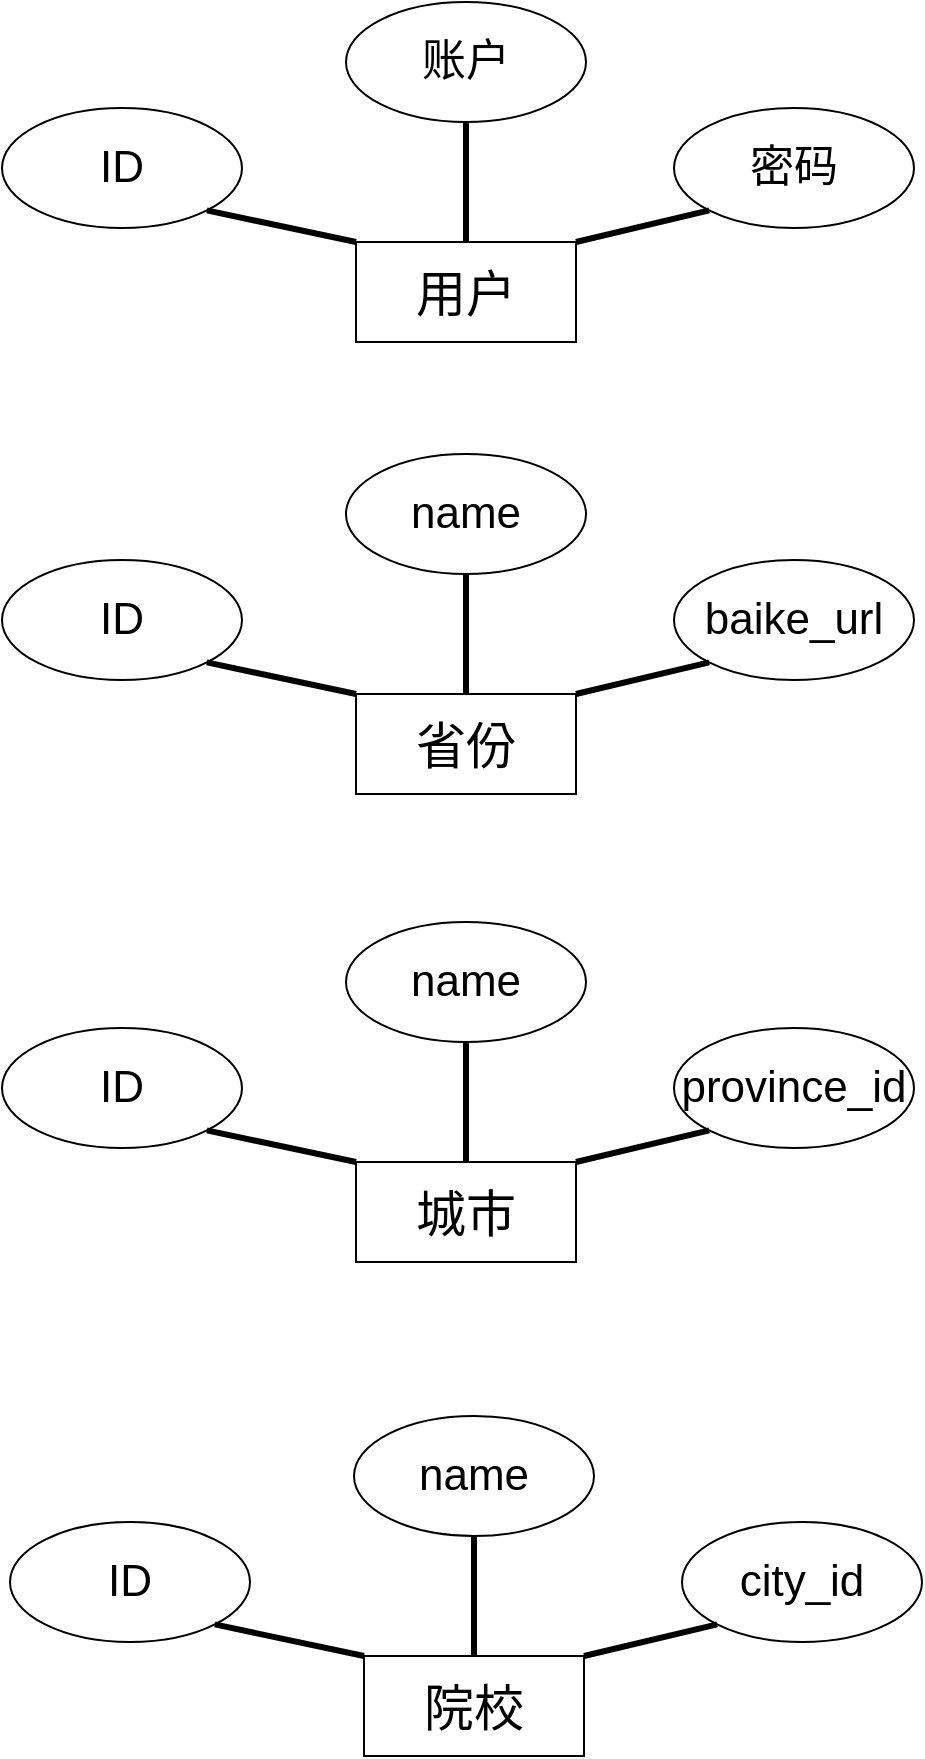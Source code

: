 <mxfile version="24.4.7" type="github">
  <diagram name="第 1 页" id="0qt4IzlYuPPbSQ8wgV9g">
    <mxGraphModel dx="1434" dy="756" grid="0" gridSize="10" guides="1" tooltips="1" connect="1" arrows="1" fold="1" page="1" pageScale="1" pageWidth="827" pageHeight="1169" math="0" shadow="0">
      <root>
        <mxCell id="0" />
        <mxCell id="1" parent="0" />
        <mxCell id="LAOuAQNDwB06aQGSl7v2-1" value="&lt;font style=&quot;font-size: 25px;&quot;&gt;用户&lt;/font&gt;" style="html=1;whiteSpace=wrap;" vertex="1" parent="1">
          <mxGeometry x="340" y="260" width="110" height="50" as="geometry" />
        </mxCell>
        <mxCell id="LAOuAQNDwB06aQGSl7v2-12" value="&lt;font style=&quot;font-size: 22px;&quot;&gt;账户&lt;/font&gt;" style="ellipse;whiteSpace=wrap;html=1;" vertex="1" parent="1">
          <mxGeometry x="335" y="140" width="120" height="60" as="geometry" />
        </mxCell>
        <mxCell id="LAOuAQNDwB06aQGSl7v2-13" value="&lt;font style=&quot;font-size: 22px;&quot;&gt;ID&lt;/font&gt;" style="ellipse;whiteSpace=wrap;html=1;" vertex="1" parent="1">
          <mxGeometry x="163" y="193" width="120" height="60" as="geometry" />
        </mxCell>
        <mxCell id="LAOuAQNDwB06aQGSl7v2-14" value="&lt;font style=&quot;font-size: 22px;&quot;&gt;密码&lt;/font&gt;" style="ellipse;whiteSpace=wrap;html=1;" vertex="1" parent="1">
          <mxGeometry x="499" y="193" width="120" height="60" as="geometry" />
        </mxCell>
        <mxCell id="LAOuAQNDwB06aQGSl7v2-15" value="" style="endArrow=none;html=1;rounded=0;entryX=1;entryY=1;entryDx=0;entryDy=0;exitX=0;exitY=0;exitDx=0;exitDy=0;strokeWidth=3;" edge="1" parent="1" source="LAOuAQNDwB06aQGSl7v2-1" target="LAOuAQNDwB06aQGSl7v2-13">
          <mxGeometry width="50" height="50" relative="1" as="geometry">
            <mxPoint x="339" y="282" as="sourcePoint" />
            <mxPoint x="437" y="350" as="targetPoint" />
          </mxGeometry>
        </mxCell>
        <mxCell id="LAOuAQNDwB06aQGSl7v2-16" value="" style="endArrow=none;html=1;rounded=0;entryX=0.5;entryY=1;entryDx=0;entryDy=0;exitX=0.5;exitY=0;exitDx=0;exitDy=0;strokeWidth=3;" edge="1" parent="1" source="LAOuAQNDwB06aQGSl7v2-1" target="LAOuAQNDwB06aQGSl7v2-12">
          <mxGeometry width="50" height="50" relative="1" as="geometry">
            <mxPoint x="387" y="400" as="sourcePoint" />
            <mxPoint x="437" y="350" as="targetPoint" />
          </mxGeometry>
        </mxCell>
        <mxCell id="LAOuAQNDwB06aQGSl7v2-17" value="" style="endArrow=none;html=1;rounded=0;entryX=0;entryY=1;entryDx=0;entryDy=0;exitX=1;exitY=0;exitDx=0;exitDy=0;strokeWidth=3;" edge="1" parent="1" source="LAOuAQNDwB06aQGSl7v2-1" target="LAOuAQNDwB06aQGSl7v2-14">
          <mxGeometry width="50" height="50" relative="1" as="geometry">
            <mxPoint x="387" y="400" as="sourcePoint" />
            <mxPoint x="437" y="350" as="targetPoint" />
          </mxGeometry>
        </mxCell>
        <mxCell id="LAOuAQNDwB06aQGSl7v2-18" value="&lt;span style=&quot;font-size: 25px;&quot;&gt;省份&lt;/span&gt;" style="html=1;whiteSpace=wrap;" vertex="1" parent="1">
          <mxGeometry x="340" y="486" width="110" height="50" as="geometry" />
        </mxCell>
        <mxCell id="LAOuAQNDwB06aQGSl7v2-19" value="&lt;font style=&quot;font-size: 22px;&quot;&gt;name&lt;/font&gt;" style="ellipse;whiteSpace=wrap;html=1;" vertex="1" parent="1">
          <mxGeometry x="335" y="366" width="120" height="60" as="geometry" />
        </mxCell>
        <mxCell id="LAOuAQNDwB06aQGSl7v2-20" value="&lt;font style=&quot;font-size: 22px;&quot;&gt;ID&lt;/font&gt;" style="ellipse;whiteSpace=wrap;html=1;" vertex="1" parent="1">
          <mxGeometry x="163" y="419" width="120" height="60" as="geometry" />
        </mxCell>
        <mxCell id="LAOuAQNDwB06aQGSl7v2-21" value="&lt;font style=&quot;font-size: 22px;&quot;&gt;baike_url&lt;/font&gt;" style="ellipse;whiteSpace=wrap;html=1;" vertex="1" parent="1">
          <mxGeometry x="499" y="419" width="120" height="60" as="geometry" />
        </mxCell>
        <mxCell id="LAOuAQNDwB06aQGSl7v2-22" value="" style="endArrow=none;html=1;rounded=0;entryX=1;entryY=1;entryDx=0;entryDy=0;exitX=0;exitY=0;exitDx=0;exitDy=0;strokeWidth=3;" edge="1" parent="1" source="LAOuAQNDwB06aQGSl7v2-18" target="LAOuAQNDwB06aQGSl7v2-20">
          <mxGeometry width="50" height="50" relative="1" as="geometry">
            <mxPoint x="339" y="508" as="sourcePoint" />
            <mxPoint x="437" y="576" as="targetPoint" />
          </mxGeometry>
        </mxCell>
        <mxCell id="LAOuAQNDwB06aQGSl7v2-23" value="" style="endArrow=none;html=1;rounded=0;entryX=0.5;entryY=1;entryDx=0;entryDy=0;exitX=0.5;exitY=0;exitDx=0;exitDy=0;strokeWidth=3;" edge="1" parent="1" source="LAOuAQNDwB06aQGSl7v2-18" target="LAOuAQNDwB06aQGSl7v2-19">
          <mxGeometry width="50" height="50" relative="1" as="geometry">
            <mxPoint x="387" y="626" as="sourcePoint" />
            <mxPoint x="437" y="576" as="targetPoint" />
          </mxGeometry>
        </mxCell>
        <mxCell id="LAOuAQNDwB06aQGSl7v2-24" value="" style="endArrow=none;html=1;rounded=0;entryX=0;entryY=1;entryDx=0;entryDy=0;exitX=1;exitY=0;exitDx=0;exitDy=0;strokeWidth=3;" edge="1" parent="1" source="LAOuAQNDwB06aQGSl7v2-18" target="LAOuAQNDwB06aQGSl7v2-21">
          <mxGeometry width="50" height="50" relative="1" as="geometry">
            <mxPoint x="387" y="626" as="sourcePoint" />
            <mxPoint x="437" y="576" as="targetPoint" />
          </mxGeometry>
        </mxCell>
        <mxCell id="LAOuAQNDwB06aQGSl7v2-25" value="&lt;font style=&quot;font-size: 25px;&quot;&gt;城市&lt;/font&gt;" style="html=1;whiteSpace=wrap;" vertex="1" parent="1">
          <mxGeometry x="340" y="720" width="110" height="50" as="geometry" />
        </mxCell>
        <mxCell id="LAOuAQNDwB06aQGSl7v2-26" value="&lt;font style=&quot;font-size: 22px;&quot;&gt;name&lt;/font&gt;" style="ellipse;whiteSpace=wrap;html=1;" vertex="1" parent="1">
          <mxGeometry x="335" y="600" width="120" height="60" as="geometry" />
        </mxCell>
        <mxCell id="LAOuAQNDwB06aQGSl7v2-27" value="&lt;font style=&quot;font-size: 22px;&quot;&gt;ID&lt;/font&gt;" style="ellipse;whiteSpace=wrap;html=1;" vertex="1" parent="1">
          <mxGeometry x="163" y="653" width="120" height="60" as="geometry" />
        </mxCell>
        <mxCell id="LAOuAQNDwB06aQGSl7v2-28" value="&lt;font style=&quot;font-size: 22px;&quot;&gt;province_id&lt;/font&gt;" style="ellipse;whiteSpace=wrap;html=1;" vertex="1" parent="1">
          <mxGeometry x="499" y="653" width="120" height="60" as="geometry" />
        </mxCell>
        <mxCell id="LAOuAQNDwB06aQGSl7v2-29" value="" style="endArrow=none;html=1;rounded=0;entryX=1;entryY=1;entryDx=0;entryDy=0;exitX=0;exitY=0;exitDx=0;exitDy=0;strokeWidth=3;" edge="1" parent="1" source="LAOuAQNDwB06aQGSl7v2-25" target="LAOuAQNDwB06aQGSl7v2-27">
          <mxGeometry width="50" height="50" relative="1" as="geometry">
            <mxPoint x="339" y="742" as="sourcePoint" />
            <mxPoint x="437" y="810" as="targetPoint" />
          </mxGeometry>
        </mxCell>
        <mxCell id="LAOuAQNDwB06aQGSl7v2-30" value="" style="endArrow=none;html=1;rounded=0;entryX=0.5;entryY=1;entryDx=0;entryDy=0;exitX=0.5;exitY=0;exitDx=0;exitDy=0;strokeWidth=3;" edge="1" parent="1" source="LAOuAQNDwB06aQGSl7v2-25" target="LAOuAQNDwB06aQGSl7v2-26">
          <mxGeometry width="50" height="50" relative="1" as="geometry">
            <mxPoint x="387" y="860" as="sourcePoint" />
            <mxPoint x="437" y="810" as="targetPoint" />
          </mxGeometry>
        </mxCell>
        <mxCell id="LAOuAQNDwB06aQGSl7v2-31" value="" style="endArrow=none;html=1;rounded=0;entryX=0;entryY=1;entryDx=0;entryDy=0;exitX=1;exitY=0;exitDx=0;exitDy=0;strokeWidth=3;" edge="1" parent="1" source="LAOuAQNDwB06aQGSl7v2-25" target="LAOuAQNDwB06aQGSl7v2-28">
          <mxGeometry width="50" height="50" relative="1" as="geometry">
            <mxPoint x="387" y="860" as="sourcePoint" />
            <mxPoint x="437" y="810" as="targetPoint" />
          </mxGeometry>
        </mxCell>
        <mxCell id="LAOuAQNDwB06aQGSl7v2-32" value="&lt;span style=&quot;font-size: 25px;&quot;&gt;院校&lt;/span&gt;" style="html=1;whiteSpace=wrap;" vertex="1" parent="1">
          <mxGeometry x="344" y="967" width="110" height="50" as="geometry" />
        </mxCell>
        <mxCell id="LAOuAQNDwB06aQGSl7v2-33" value="&lt;font style=&quot;font-size: 22px;&quot;&gt;name&lt;/font&gt;" style="ellipse;whiteSpace=wrap;html=1;" vertex="1" parent="1">
          <mxGeometry x="339" y="847" width="120" height="60" as="geometry" />
        </mxCell>
        <mxCell id="LAOuAQNDwB06aQGSl7v2-34" value="&lt;font style=&quot;font-size: 22px;&quot;&gt;ID&lt;/font&gt;" style="ellipse;whiteSpace=wrap;html=1;" vertex="1" parent="1">
          <mxGeometry x="167" y="900" width="120" height="60" as="geometry" />
        </mxCell>
        <mxCell id="LAOuAQNDwB06aQGSl7v2-35" value="&lt;font style=&quot;font-size: 22px;&quot;&gt;city_id&lt;/font&gt;" style="ellipse;whiteSpace=wrap;html=1;" vertex="1" parent="1">
          <mxGeometry x="503" y="900" width="120" height="60" as="geometry" />
        </mxCell>
        <mxCell id="LAOuAQNDwB06aQGSl7v2-36" value="" style="endArrow=none;html=1;rounded=0;entryX=1;entryY=1;entryDx=0;entryDy=0;exitX=0;exitY=0;exitDx=0;exitDy=0;strokeWidth=3;" edge="1" parent="1" source="LAOuAQNDwB06aQGSl7v2-32" target="LAOuAQNDwB06aQGSl7v2-34">
          <mxGeometry width="50" height="50" relative="1" as="geometry">
            <mxPoint x="343" y="989" as="sourcePoint" />
            <mxPoint x="441" y="1057" as="targetPoint" />
          </mxGeometry>
        </mxCell>
        <mxCell id="LAOuAQNDwB06aQGSl7v2-37" value="" style="endArrow=none;html=1;rounded=0;entryX=0.5;entryY=1;entryDx=0;entryDy=0;exitX=0.5;exitY=0;exitDx=0;exitDy=0;strokeWidth=3;" edge="1" parent="1" source="LAOuAQNDwB06aQGSl7v2-32" target="LAOuAQNDwB06aQGSl7v2-33">
          <mxGeometry width="50" height="50" relative="1" as="geometry">
            <mxPoint x="391" y="1107" as="sourcePoint" />
            <mxPoint x="441" y="1057" as="targetPoint" />
          </mxGeometry>
        </mxCell>
        <mxCell id="LAOuAQNDwB06aQGSl7v2-38" value="" style="endArrow=none;html=1;rounded=0;entryX=0;entryY=1;entryDx=0;entryDy=0;exitX=1;exitY=0;exitDx=0;exitDy=0;strokeWidth=3;" edge="1" parent="1" source="LAOuAQNDwB06aQGSl7v2-32" target="LAOuAQNDwB06aQGSl7v2-35">
          <mxGeometry width="50" height="50" relative="1" as="geometry">
            <mxPoint x="391" y="1107" as="sourcePoint" />
            <mxPoint x="441" y="1057" as="targetPoint" />
          </mxGeometry>
        </mxCell>
      </root>
    </mxGraphModel>
  </diagram>
</mxfile>
